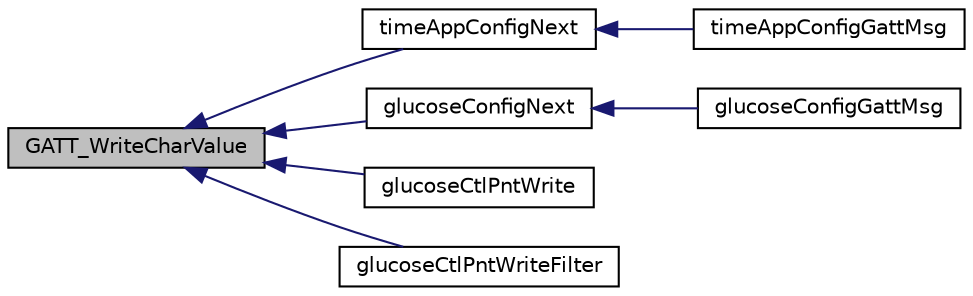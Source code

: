 digraph "GATT_WriteCharValue"
{
  edge [fontname="Helvetica",fontsize="10",labelfontname="Helvetica",labelfontsize="10"];
  node [fontname="Helvetica",fontsize="10",shape=record];
  rankdir="LR";
  Node1 [label="GATT_WriteCharValue",height=0.2,width=0.4,color="black", fillcolor="grey75", style="filled" fontcolor="black"];
  Node1 -> Node2 [dir="back",color="midnightblue",fontsize="10",style="solid",fontname="Helvetica"];
  Node2 [label="timeAppConfigNext",height=0.2,width=0.4,color="black", fillcolor="white", style="filled",URL="$_time_app_2_source_2timeapp_8h.html#acbe18cf6762eaa3e440f61ec94066cbd"];
  Node2 -> Node3 [dir="back",color="midnightblue",fontsize="10",style="solid",fontname="Helvetica"];
  Node3 [label="timeAppConfigGattMsg",height=0.2,width=0.4,color="black", fillcolor="white", style="filled",URL="$_time_app_2_source_2timeapp_8h.html#ab448b7aa44fc10194684544be226e8c2"];
  Node1 -> Node4 [dir="back",color="midnightblue",fontsize="10",style="solid",fontname="Helvetica"];
  Node4 [label="glucoseConfigNext",height=0.2,width=0.4,color="black", fillcolor="white", style="filled",URL="$glucose_collector_8h.html#ad48803a7a6db7bc5a757518b73d84584"];
  Node4 -> Node5 [dir="back",color="midnightblue",fontsize="10",style="solid",fontname="Helvetica"];
  Node5 [label="glucoseConfigGattMsg",height=0.2,width=0.4,color="black", fillcolor="white", style="filled",URL="$glucose_collector_8h.html#a1be6d45533da81e207fdf53b53b7fbbb"];
  Node1 -> Node6 [dir="back",color="midnightblue",fontsize="10",style="solid",fontname="Helvetica"];
  Node6 [label="glucoseCtlPntWrite",height=0.2,width=0.4,color="black", fillcolor="white", style="filled",URL="$glucose_collector_8h.html#ad2d0fcacf1297d07a98d8f5a7f602903"];
  Node1 -> Node7 [dir="back",color="midnightblue",fontsize="10",style="solid",fontname="Helvetica"];
  Node7 [label="glucoseCtlPntWriteFilter",height=0.2,width=0.4,color="black", fillcolor="white", style="filled",URL="$glucose_collector_8h.html#a77ec51f9c09165d103732b3a808cc735"];
}
